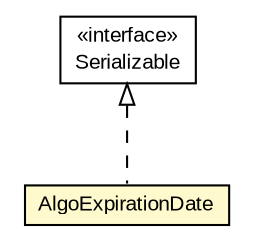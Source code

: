 #!/usr/local/bin/dot
#
# Class diagram 
# Generated by UMLGraph version R5_6-24-gf6e263 (http://www.umlgraph.org/)
#

digraph G {
	edge [fontname="arial",fontsize=10,labelfontname="arial",labelfontsize=10];
	node [fontname="arial",fontsize=10,shape=plaintext];
	nodesep=0.25;
	ranksep=0.5;
	// eu.europa.esig.jaxb.policy.AlgoExpirationDate
	c167817 [label=<<table title="eu.europa.esig.jaxb.policy.AlgoExpirationDate" border="0" cellborder="1" cellspacing="0" cellpadding="2" port="p" bgcolor="lemonChiffon" href="./AlgoExpirationDate.html">
		<tr><td><table border="0" cellspacing="0" cellpadding="1">
<tr><td align="center" balign="center"> AlgoExpirationDate </td></tr>
		</table></td></tr>
		</table>>, URL="./AlgoExpirationDate.html", fontname="arial", fontcolor="black", fontsize=10.0];
	//eu.europa.esig.jaxb.policy.AlgoExpirationDate implements java.io.Serializable
	c168500:p -> c167817:p [dir=back,arrowtail=empty,style=dashed];
	// java.io.Serializable
	c168500 [label=<<table title="java.io.Serializable" border="0" cellborder="1" cellspacing="0" cellpadding="2" port="p" href="http://java.sun.com/j2se/1.4.2/docs/api/java/io/Serializable.html">
		<tr><td><table border="0" cellspacing="0" cellpadding="1">
<tr><td align="center" balign="center"> &#171;interface&#187; </td></tr>
<tr><td align="center" balign="center"> Serializable </td></tr>
		</table></td></tr>
		</table>>, URL="http://java.sun.com/j2se/1.4.2/docs/api/java/io/Serializable.html", fontname="arial", fontcolor="black", fontsize=10.0];
}

